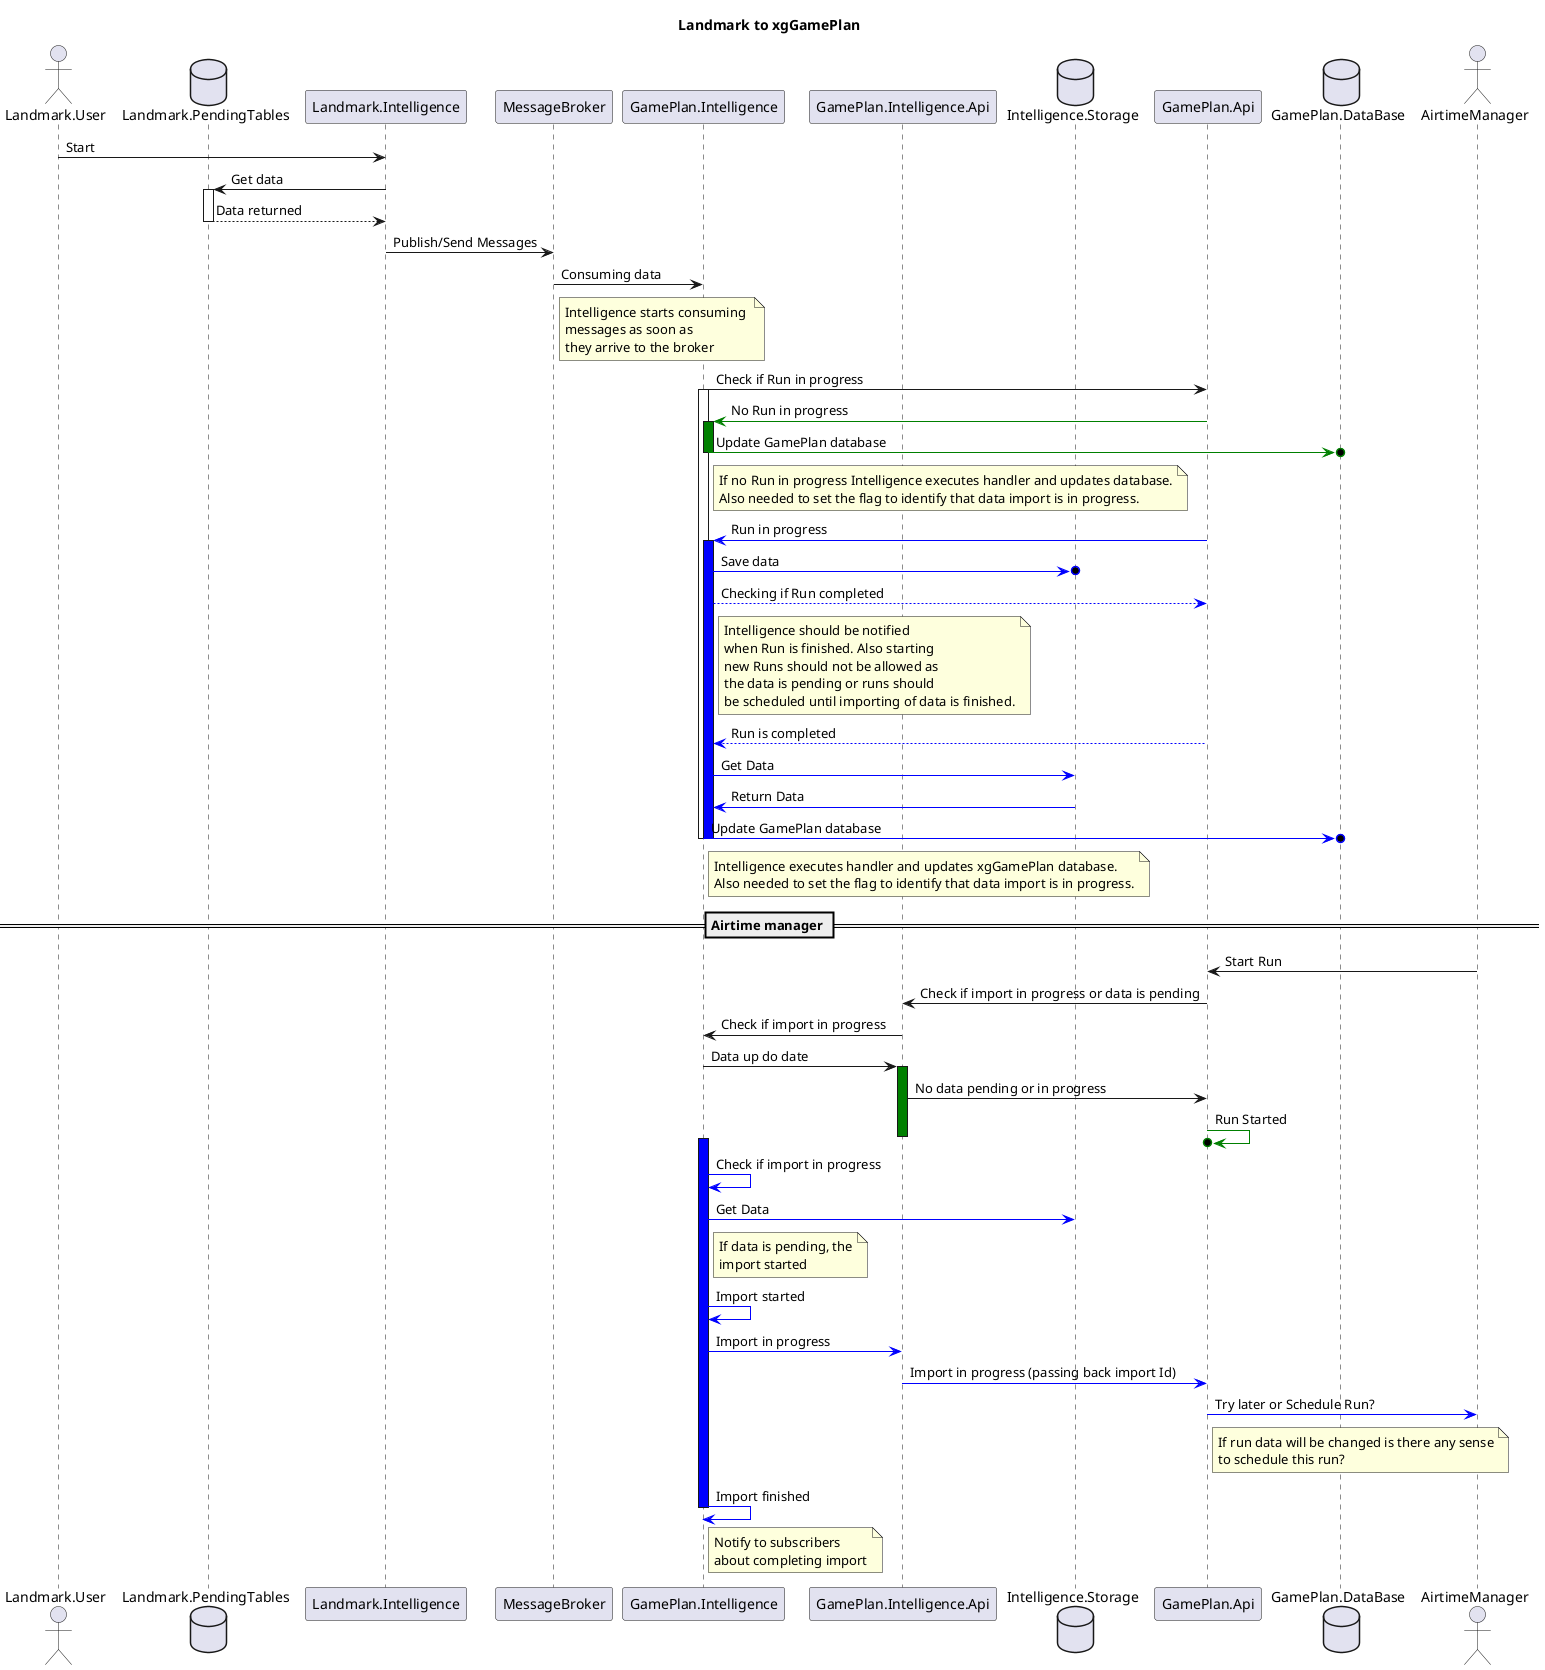 @startuml
title Landmark to xgGamePlan
actor Landmark.User
database Landmark.PendingTables
participant Landmark.Intelligence
participant MessageBroker
participant GamePlan.Intelligence
participant GamePlan.Intelligence.Api
database Intelligence.Storage
participant GamePlan.Api
database GamePlan.DataBase
actor AirtimeManager

Landmark.User -> Landmark.Intelligence: Start
Landmark.Intelligence -> Landmark.PendingTables: Get data
activate Landmark.PendingTables
Landmark.PendingTables --> Landmark.Intelligence: Data returned
deactivate Landmark.PendingTables
Landmark.Intelligence -> MessageBroker: Publish/Send Messages
GamePlan.Intelligence <- MessageBroker: Consuming data
note right of MessageBroker
Intelligence starts consuming 
messages as soon as
they arrive to the broker
end note
GamePlan.Intelligence -> GamePlan.Api: Check if Run in progress
activate GamePlan.Intelligence
GamePlan.Intelligence <[#Green]- GamePlan.Api: No Run in progress
activate GamePlan.Intelligence #Green
GamePlan.Intelligence -[#Green]>o GamePlan.DataBase: Update GamePlan database
deactivate GamePlan.Intelligence
note right of GamePlan.Intelligence
If no Run in progress Intelligence executes handler and updates database.
Also needed to set the flag to identify that data import is in progress.
end note
GamePlan.Intelligence <[#Blue]- GamePlan.Api: Run in progress
activate GamePlan.Intelligence #Blue
GamePlan.Intelligence -[#Blue]>o Intelligence.Storage: Save data
GamePlan.Intelligence --[#Blue]> GamePlan.Api: Checking if Run completed
note right of GamePlan.Intelligence
Intelligence should be notified
when Run is finished. Also starting
new Runs should not be allowed as 
the data is pending or runs should
be scheduled until importing of data is finished.
end note
GamePlan.Api --[#Blue]> GamePlan.Intelligence: Run is completed
GamePlan.Intelligence -[#Blue]> Intelligence.Storage: Get Data
GamePlan.Intelligence <-[#Blue] Intelligence.Storage: Return Data
GamePlan.Intelligence -[#Blue]>o GamePlan.DataBase: Update GamePlan database
note right of GamePlan.Intelligence
Intelligence executes handler and updates xgGamePlan database.
Also needed to set the flag to identify that data import is in progress.
end note
deactivate GamePlan.Intelligence
deactivate GamePlan.Intelligence

== Airtime manager ==

AirtimeManager -> GamePlan.Api: Start Run
GamePlan.Api -> GamePlan.Intelligence.Api: Check if import in progress or data is pending
GamePlan.Intelligence.Api -> GamePlan.Intelligence: Check if import in progress
GamePlan.Intelligence -> GamePlan.Intelligence.Api: Data up do date
activate GamePlan.Intelligence.Api #Green
GamePlan.Intelligence.Api -> GamePlan.Api: No data pending or in progress
GamePlan.Api -[#Green]>o GamePlan.Api: Run Started
deactivate GamePlan.Intelligence.Api #Green


activate GamePlan.Intelligence #Blue
GamePlan.Intelligence -[#Blue]> GamePlan.Intelligence: Check if import in progress
GamePlan.Intelligence -[#Blue]> Intelligence.Storage: Get Data
note right of GamePlan.Intelligence
If data is pending, the
import started
end note
GamePlan.Intelligence -[#Blue]> GamePlan.Intelligence: Import started
GamePlan.Intelligence -[#Blue]> GamePlan.Intelligence.Api: Import in progress
GamePlan.Intelligence.Api -[#Blue]> GamePlan.Api: Import in progress (passing back import Id)
GamePlan.Api -[#Blue]> AirtimeManager: Try later or Schedule Run?
note right of GamePlan.Api
If run data will be changed is there any sense
to schedule this run?
end note
GamePlan.Intelligence -[#Blue]> GamePlan.Intelligence: Import finished
note right of GamePlan.Intelligence
Notify to subscribers
about completing import
end note
deactivate GamePlan.Intelligence #Blue

@enduml